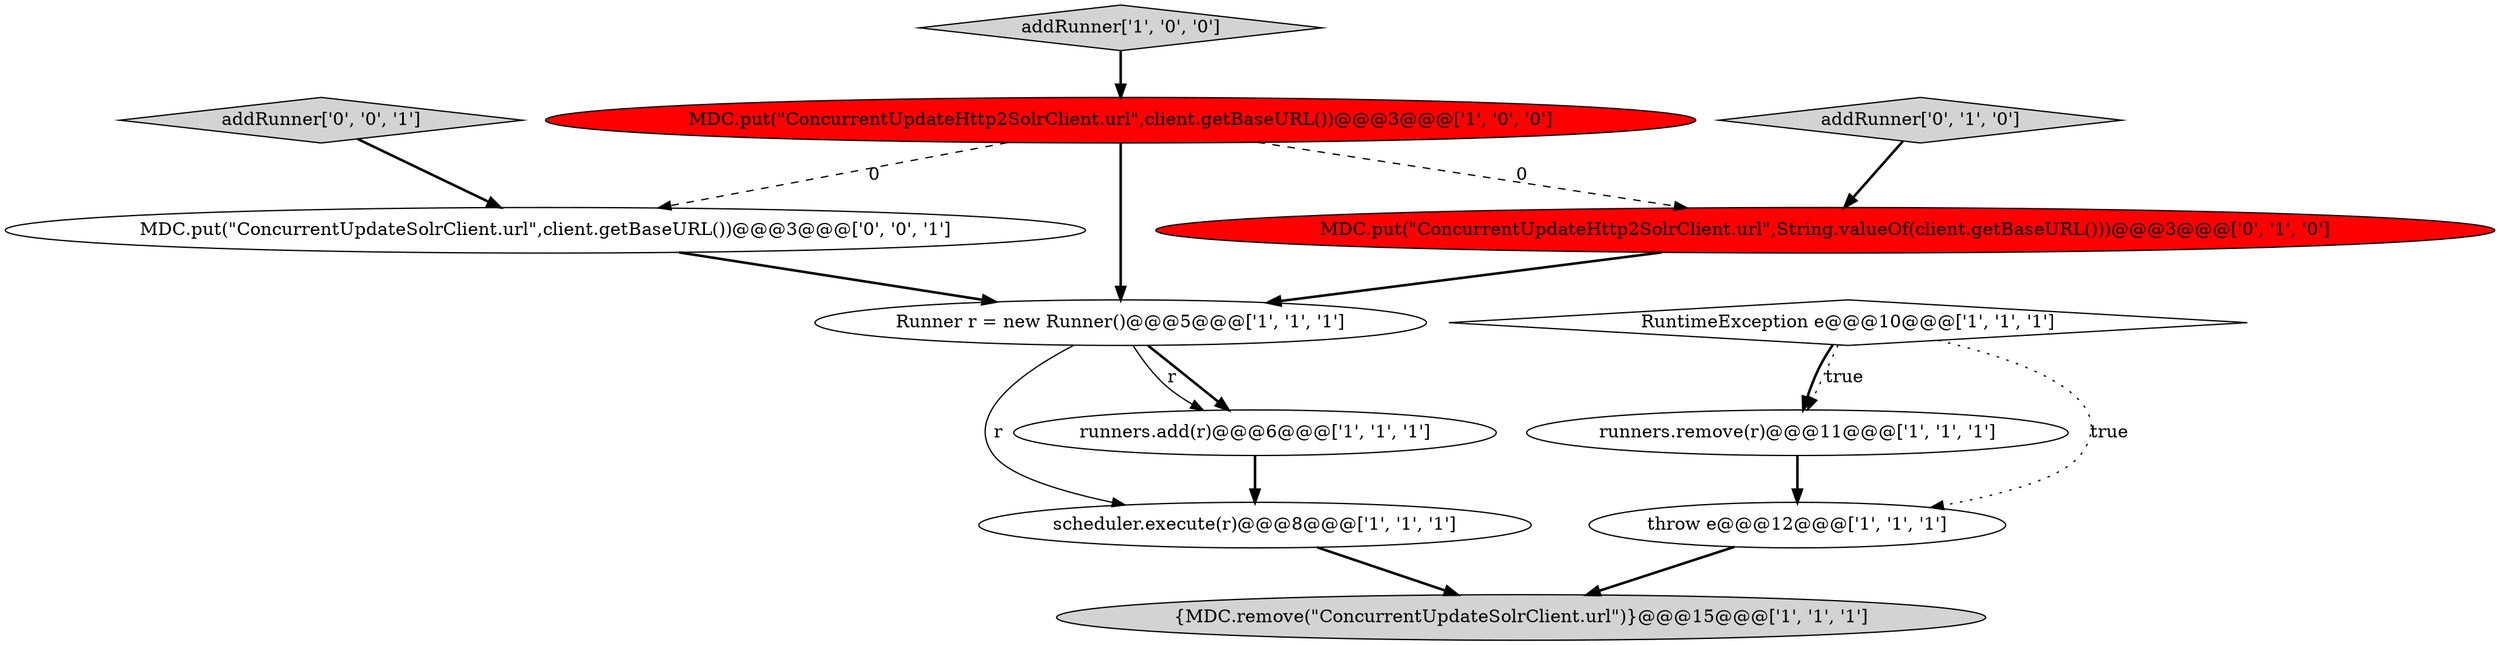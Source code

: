 digraph {
8 [style = filled, label = "{MDC.remove(\"ConcurrentUpdateSolrClient.url\")}@@@15@@@['1', '1', '1']", fillcolor = lightgray, shape = ellipse image = "AAA0AAABBB1BBB"];
6 [style = filled, label = "Runner r = new Runner()@@@5@@@['1', '1', '1']", fillcolor = white, shape = ellipse image = "AAA0AAABBB1BBB"];
1 [style = filled, label = "MDC.put(\"ConcurrentUpdateHttp2SolrClient.url\",client.getBaseURL())@@@3@@@['1', '0', '0']", fillcolor = red, shape = ellipse image = "AAA1AAABBB1BBB"];
5 [style = filled, label = "runners.remove(r)@@@11@@@['1', '1', '1']", fillcolor = white, shape = ellipse image = "AAA0AAABBB1BBB"];
0 [style = filled, label = "scheduler.execute(r)@@@8@@@['1', '1', '1']", fillcolor = white, shape = ellipse image = "AAA0AAABBB1BBB"];
2 [style = filled, label = "runners.add(r)@@@6@@@['1', '1', '1']", fillcolor = white, shape = ellipse image = "AAA0AAABBB1BBB"];
4 [style = filled, label = "addRunner['1', '0', '0']", fillcolor = lightgray, shape = diamond image = "AAA0AAABBB1BBB"];
11 [style = filled, label = "MDC.put(\"ConcurrentUpdateSolrClient.url\",client.getBaseURL())@@@3@@@['0', '0', '1']", fillcolor = white, shape = ellipse image = "AAA0AAABBB3BBB"];
12 [style = filled, label = "addRunner['0', '0', '1']", fillcolor = lightgray, shape = diamond image = "AAA0AAABBB3BBB"];
9 [style = filled, label = "addRunner['0', '1', '0']", fillcolor = lightgray, shape = diamond image = "AAA0AAABBB2BBB"];
10 [style = filled, label = "MDC.put(\"ConcurrentUpdateHttp2SolrClient.url\",String.valueOf(client.getBaseURL()))@@@3@@@['0', '1', '0']", fillcolor = red, shape = ellipse image = "AAA1AAABBB2BBB"];
7 [style = filled, label = "RuntimeException e@@@10@@@['1', '1', '1']", fillcolor = white, shape = diamond image = "AAA0AAABBB1BBB"];
3 [style = filled, label = "throw e@@@12@@@['1', '1', '1']", fillcolor = white, shape = ellipse image = "AAA0AAABBB1BBB"];
5->3 [style = bold, label=""];
7->5 [style = bold, label=""];
2->0 [style = bold, label=""];
1->6 [style = bold, label=""];
4->1 [style = bold, label=""];
12->11 [style = bold, label=""];
6->0 [style = solid, label="r"];
9->10 [style = bold, label=""];
1->10 [style = dashed, label="0"];
7->3 [style = dotted, label="true"];
6->2 [style = solid, label="r"];
10->6 [style = bold, label=""];
3->8 [style = bold, label=""];
1->11 [style = dashed, label="0"];
11->6 [style = bold, label=""];
0->8 [style = bold, label=""];
7->5 [style = dotted, label="true"];
6->2 [style = bold, label=""];
}
